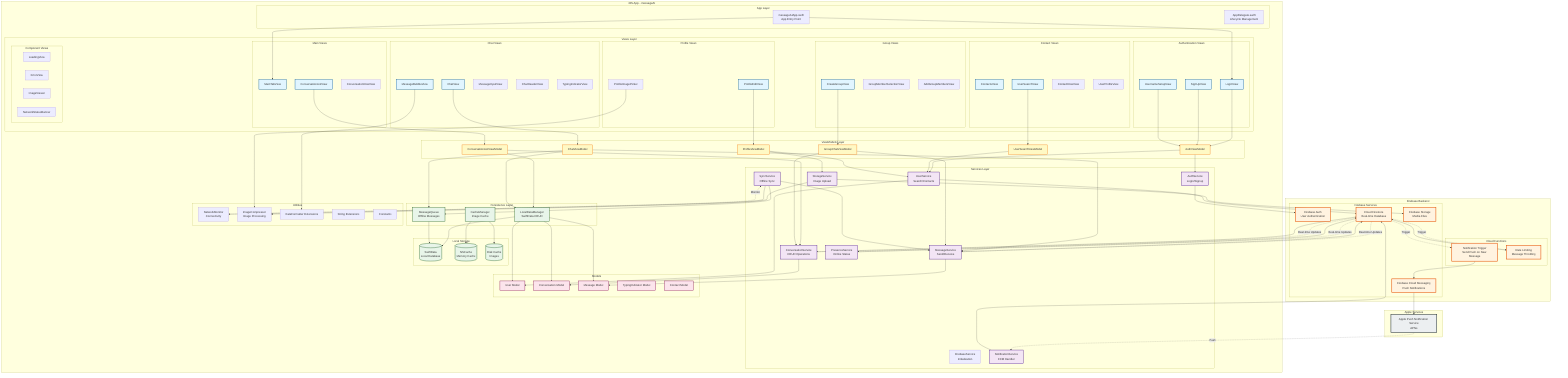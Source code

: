 graph TB
    subgraph "iOS App - messageAI"
        subgraph "App Layer"
            AppEntry[messageAIApp.swift<br/>App Entry Point]
            AppDelegate[AppDelegate.swift<br/>Lifecycle Management]
        end
        
        subgraph "Views Layer"
            subgraph "Authentication Views"
                LoginV[LoginView]
                SignUpV[SignUpView]
                UsernameV[UsernameSetupView]
            end
            
            subgraph "Main Views"
                MainTab[MainTabView]
                ConvList[ConversationListView]
                ConvRow[ConversationRowView]
            end
            
            subgraph "Chat Views"
                ChatV[ChatView]
                MsgBubble[MessageBubbleView]
                MsgInput[MessageInputView]
                ChatHeader[ChatHeaderView]
                TypingInd[TypingIndicatorView]
            end
            
            subgraph "Contact Views"
                ContactsV[ContactsView]
                UserSearch[UserSearchView]
                ContactRow[ContactRowView]
                ProfileV[UserProfileView]
            end
            
            subgraph "Group Views"
                CreateGroup[CreateGroupView]
                GroupSelect[GroupMemberSelectionView]
                AddMembers[AddGroupMembersView]
            end
            
            subgraph "Profile Views"
                ProfileEdit[ProfileEditView]
                ImgPicker[ProfileImagePicker]
            end
            
            subgraph "Component Views"
                Loading[LoadingView]
                Error[ErrorView]
                ImgViewer[ImageViewer]
                NetBanner[NetworkStatusBanner]
            end
        end
        
        subgraph "ViewModels Layer"
            AuthVM[AuthViewModel]
            ConvListVM[ConversationListViewModel]
            ChatVM[ChatViewModel]
            GroupVM[GroupChatViewModel]
            SearchVM[UserSearchViewModel]
            ProfileVM[ProfileViewModel]
        end
        
        subgraph "Services Layer"
            FirebaseServ[FirebaseService<br/>Initialization]
            AuthServ[AuthService<br/>Login/Signup]
            MsgServ[MessageService<br/>Send/Receive]
            ConvServ[ConversationService<br/>CRUD Operations]
            UserServ[UserService<br/>Search/Contacts]
            StorageServ[StorageService<br/>Image Upload]
            NotifServ[NotificationService<br/>FCM Handler]
            PresenceServ[PresenceService<br/>Online Status]
            SyncServ[SyncService<br/>Offline Sync]
        end
        
        subgraph "Persistence Layer"
            LocalData[LocalDataManager<br/>SwiftData CRUD]
            MsgQueue[MessageQueue<br/>Offline Messages]
            Cache[CacheManager<br/>Image Cache]
        end
        
        subgraph "Models"
            UserModel[User Model]
            ConvModel[Conversation Model]
            MsgModel[Message Model]
            TypingModel[TypingIndicator Model]
            ContactModel[Contact Model]
        end
        
        subgraph "Utilities"
            NetMonitor[NetworkMonitor<br/>Connectivity]
            ImgCompress[ImageCompressor<br/>Image Processing]
            DateExt[DateFormatter Extensions]
            StrExt[String Extensions]
            Constants[Constants]
        end
        
        subgraph "Local Storage"
            SwiftData[(SwiftData<br/>Local Database)]
            NSCache[(NSCache<br/>Memory Cache)]
            DiskCache[(Disk Cache<br/>Images)]
        end
    end
    
    subgraph "Firebase Backend"
        subgraph "Firebase Services"
            FireAuth[Firebase Auth<br/>User Authentication]
            Firestore[Cloud Firestore<br/>Real-time Database]
            FireStorage[Firebase Storage<br/>Media Files]
            FCM[Firebase Cloud Messaging<br/>Push Notifications]
        end
        
        subgraph "Cloud Functions"
            NotifFunc[Notification Trigger<br/>Send Push on New Message]
            RateLimit[Rate Limiting<br/>Message Throttling]
        end
    end
    
    subgraph "Apple Services"
        APNs[Apple Push Notification Service<br/>APNs]
    end
    
    %% App Entry to Views
    AppEntry --> MainTab
    AppEntry --> LoginV
    
    %% Views to ViewModels
    LoginV --> AuthVM
    SignUpV --> AuthVM
    UsernameV --> AuthVM
    ConvList --> ConvListVM
    ChatV --> ChatVM
    CreateGroup --> GroupVM
    UserSearch --> SearchVM
    ProfileEdit --> ProfileVM
    
    %% ViewModels to Services
    AuthVM --> AuthServ
    AuthVM --> UserServ
    ConvListVM --> ConvServ
    ConvListVM --> LocalData
    ChatVM --> MsgServ
    ChatVM --> MsgQueue
    ChatVM --> LocalData
    GroupVM --> ConvServ
    GroupVM --> MsgServ
    SearchVM --> UserServ
    ProfileVM --> UserServ
    ProfileVM --> StorageServ
    
    %% Services to Firebase
    AuthServ --> FireAuth
    MsgServ --> Firestore
    ConvServ --> Firestore
    UserServ --> Firestore
    StorageServ --> FireStorage
    NotifServ --> Firestore
    PresenceServ --> Firestore
    
    %% Services to Local Storage
    LocalData --> SwiftData
    MsgQueue --> SwiftData
    Cache --> NSCache
    Cache --> DiskCache
    
    %% Sync Service Orchestration
    SyncServ --> MsgQueue
    SyncServ --> MsgServ
    SyncServ --> NetMonitor
    NetMonitor -.Monitor.-> SyncServ
    
    %% Models Usage
    LocalData --> UserModel
    LocalData --> ConvModel
    LocalData --> MsgModel
    MsgServ --> MsgModel
    ConvServ --> ConvModel
    UserServ --> UserModel
    
    %% Utilities
    ImgPicker --> ImgCompress
    StorageServ --> ImgCompress
    MsgBubble --> DateExt
    
    %% Firebase to Cloud Functions
    Firestore -.Trigger.-> NotifFunc
    Firestore -.Trigger.-> RateLimit
    
    %% Cloud Functions to FCM
    NotifFunc --> FCM
    RateLimit --> Firestore
    
    %% FCM to APNs
    FCM --> APNs
    
    %% APNs to Device
    APNs -.Push.-> NotifServ
    
    %% Real-time Listeners
    Firestore -.Real-time Updates.-> MsgServ
    Firestore -.Real-time Updates.-> ConvServ
    Firestore -.Real-time Updates.-> PresenceServ
    
    %% Styling
    classDef viewStyle fill:#e1f5ff,stroke:#01579b,stroke-width:2px
    classDef vmStyle fill:#fff9c4,stroke:#f57f17,stroke-width:2px
    classDef serviceStyle fill:#f3e5f5,stroke:#4a148c,stroke-width:2px
    classDef persistStyle fill:#e8f5e9,stroke:#1b5e20,stroke-width:2px
    classDef modelStyle fill:#fce4ec,stroke:#880e4f,stroke-width:2px
    classDef firebaseStyle fill:#fff3e0,stroke:#e65100,stroke-width:3px
    classDef externalStyle fill:#eceff1,stroke:#263238,stroke-width:3px
    
    class LoginV,SignUpV,UsernameV,MainTab,ConvList,ChatV,MsgBubble,ContactsV,UserSearch,CreateGroup,ProfileEdit viewStyle
    class AuthVM,ConvListVM,ChatVM,GroupVM,SearchVM,ProfileVM vmStyle
    class AuthServ,MsgServ,ConvServ,UserServ,StorageServ,NotifServ,PresenceServ,SyncServ serviceStyle
    class LocalData,MsgQueue,Cache,SwiftData,NSCache,DiskCache persistStyle
    class UserModel,ConvModel,MsgModel,TypingModel,ContactModel modelStyle
    class FireAuth,Firestore,FireStorage,FCM,NotifFunc,RateLimit firebaseStyle
    class APNs externalStyle